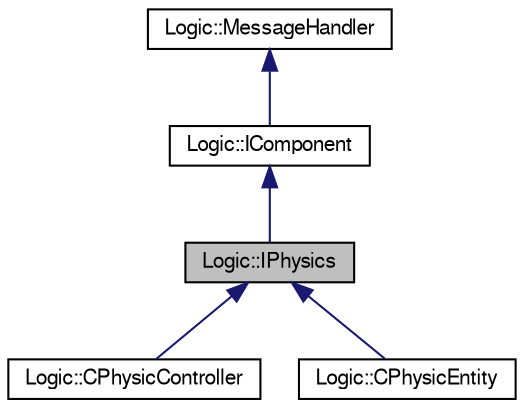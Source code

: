digraph "Logic::IPhysics"
{
  edge [fontname="FreeSans",fontsize="10",labelfontname="FreeSans",labelfontsize="10"];
  node [fontname="FreeSans",fontsize="10",shape=record];
  Node1 [label="Logic::IPhysics",height=0.2,width=0.4,color="black", fillcolor="grey75", style="filled", fontcolor="black"];
  Node2 -> Node1 [dir="back",color="midnightblue",fontsize="10",style="solid",fontname="FreeSans"];
  Node2 [label="Logic::IComponent",height=0.2,width=0.4,color="black", fillcolor="white", style="filled",URL="$class_logic_1_1_i_component.html",tooltip="Clase base de los componentes que forman las entidades. "];
  Node3 -> Node2 [dir="back",color="midnightblue",fontsize="10",style="solid",fontname="FreeSans"];
  Node3 [label="Logic::MessageHandler",height=0.2,width=0.4,color="black", fillcolor="white", style="filled",URL="$class_logic_1_1_message_handler.html"];
  Node1 -> Node4 [dir="back",color="midnightblue",fontsize="10",style="solid",fontname="FreeSans"];
  Node4 [label="Logic::CPhysicController",height=0.2,width=0.4,color="black", fillcolor="white", style="filled",URL="$class_logic_1_1_c_physic_controller.html",tooltip="Componente que se utiliza para representar jugadores y enemigos en el mundo fï¿œsico usando character..."];
  Node1 -> Node5 [dir="back",color="midnightblue",fontsize="10",style="solid",fontname="FreeSans"];
  Node5 [label="Logic::CPhysicEntity",height=0.2,width=0.4,color="black", fillcolor="white", style="filled",URL="$class_logic_1_1_c_physic_entity.html",tooltip="Componente encargardo de la representaciï¿œn fï¿œsica de una entidad simple. "];
}
